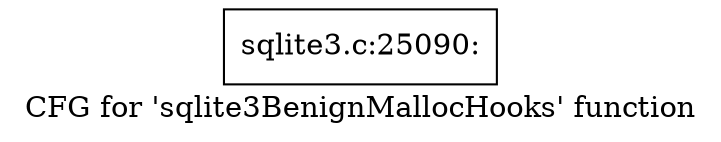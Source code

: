 digraph "CFG for 'sqlite3BenignMallocHooks' function" {
	label="CFG for 'sqlite3BenignMallocHooks' function";

	Node0x55c0fb87a9c0 [shape=record,label="{sqlite3.c:25090:}"];
}

